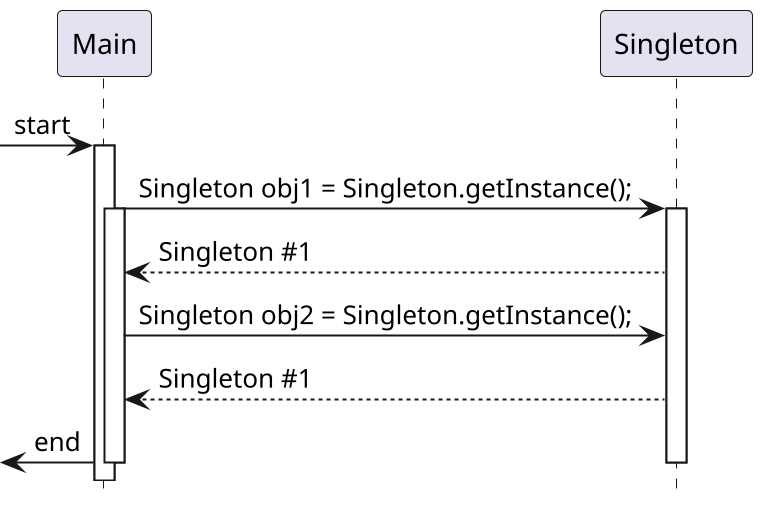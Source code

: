 @startuml Singleton_Pattern_Sequence
hide footbox
scale 2

participant "Main" as m
participant "Singleton" as s

[->m : start
activate m

m->s : Singleton obj1 = Singleton.getInstance();
activate m
activate s
m<--s: Singleton #1

m->s : Singleton obj2 = Singleton.getInstance();
m<--s: Singleton #1

[<-m : end
deactivate s
deactivate m
@enduml
